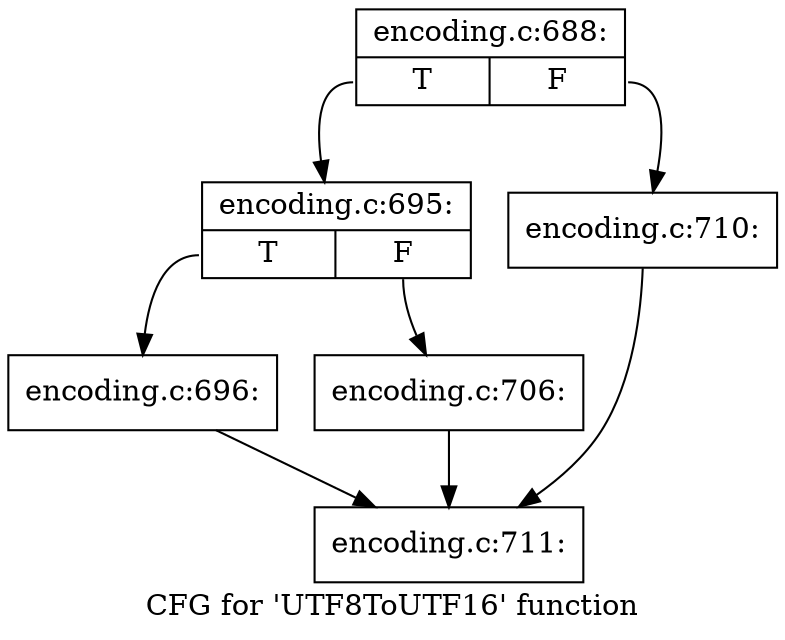 digraph "CFG for 'UTF8ToUTF16' function" {
	label="CFG for 'UTF8ToUTF16' function";

	Node0x5557bda0e3d0 [shape=record,label="{encoding.c:688:|{<s0>T|<s1>F}}"];
	Node0x5557bda0e3d0:s0 -> Node0x5557bd946270;
	Node0x5557bda0e3d0:s1 -> Node0x5557bd9462c0;
	Node0x5557bd946270 [shape=record,label="{encoding.c:695:|{<s0>T|<s1>F}}"];
	Node0x5557bd946270:s0 -> Node0x5557bd946680;
	Node0x5557bd946270:s1 -> Node0x5557bd9466d0;
	Node0x5557bd946680 [shape=record,label="{encoding.c:696:}"];
	Node0x5557bd946680 -> Node0x5557bda0e420;
	Node0x5557bd9466d0 [shape=record,label="{encoding.c:706:}"];
	Node0x5557bd9466d0 -> Node0x5557bda0e420;
	Node0x5557bd9462c0 [shape=record,label="{encoding.c:710:}"];
	Node0x5557bd9462c0 -> Node0x5557bda0e420;
	Node0x5557bda0e420 [shape=record,label="{encoding.c:711:}"];
}
